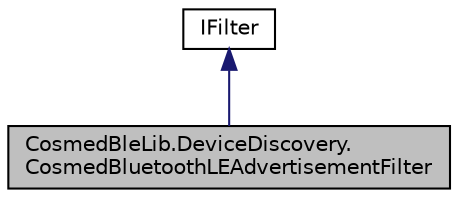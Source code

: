 digraph "CosmedBleLib.DeviceDiscovery.CosmedBluetoothLEAdvertisementFilter"
{
 // LATEX_PDF_SIZE
  edge [fontname="Helvetica",fontsize="10",labelfontname="Helvetica",labelfontsize="10"];
  node [fontname="Helvetica",fontsize="10",shape=record];
  Node1 [label="CosmedBleLib.DeviceDiscovery.\lCosmedBluetoothLEAdvertisementFilter",height=0.2,width=0.4,color="black", fillcolor="grey75", style="filled", fontcolor="black",tooltip="Represents a Ble Advertisement Filter"];
  Node2 -> Node1 [dir="back",color="midnightblue",fontsize="10",style="solid",fontname="Helvetica"];
  Node2 [label="IFilter",height=0.2,width=0.4,color="black", fillcolor="white", style="filled",URL="$interface_cosmed_ble_lib_1_1_device_discovery_1_1_i_filter.html",tooltip="A generic filter that can be used by the watcher"];
}
